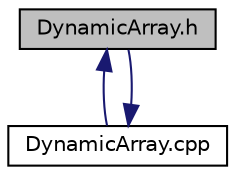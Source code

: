 digraph "DynamicArray.h"
{
  edge [fontname="Helvetica",fontsize="10",labelfontname="Helvetica",labelfontsize="10"];
  node [fontname="Helvetica",fontsize="10",shape=record];
  Node1 [label="DynamicArray.h",height=0.2,width=0.4,color="black", fillcolor="grey75", style="filled", fontcolor="black"];
  Node1 -> Node2 [dir="back",color="midnightblue",fontsize="10",style="solid"];
  Node2 [label="DynamicArray.cpp",height=0.2,width=0.4,color="black", fillcolor="white", style="filled",URL="$dd/d18/DynamicArray_8cpp.html"];
  Node2 -> Node1 [dir="back",color="midnightblue",fontsize="10",style="solid"];
}
